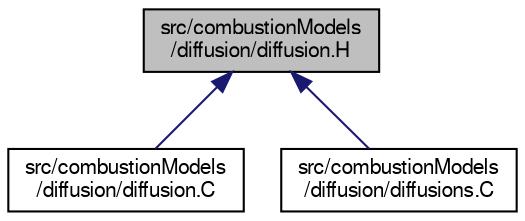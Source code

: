digraph "src/combustionModels/diffusion/diffusion.H"
{
  bgcolor="transparent";
  edge [fontname="FreeSans",fontsize="10",labelfontname="FreeSans",labelfontsize="10"];
  node [fontname="FreeSans",fontsize="10",shape=record];
  Node317 [label="src/combustionModels\l/diffusion/diffusion.H",height=0.2,width=0.4,color="black", fillcolor="grey75", style="filled", fontcolor="black"];
  Node317 -> Node318 [dir="back",color="midnightblue",fontsize="10",style="solid",fontname="FreeSans"];
  Node318 [label="src/combustionModels\l/diffusion/diffusion.C",height=0.2,width=0.4,color="black",URL="$a00014.html"];
  Node317 -> Node319 [dir="back",color="midnightblue",fontsize="10",style="solid",fontname="FreeSans"];
  Node319 [label="src/combustionModels\l/diffusion/diffusions.C",height=0.2,width=0.4,color="black",URL="$a00020.html"];
}
